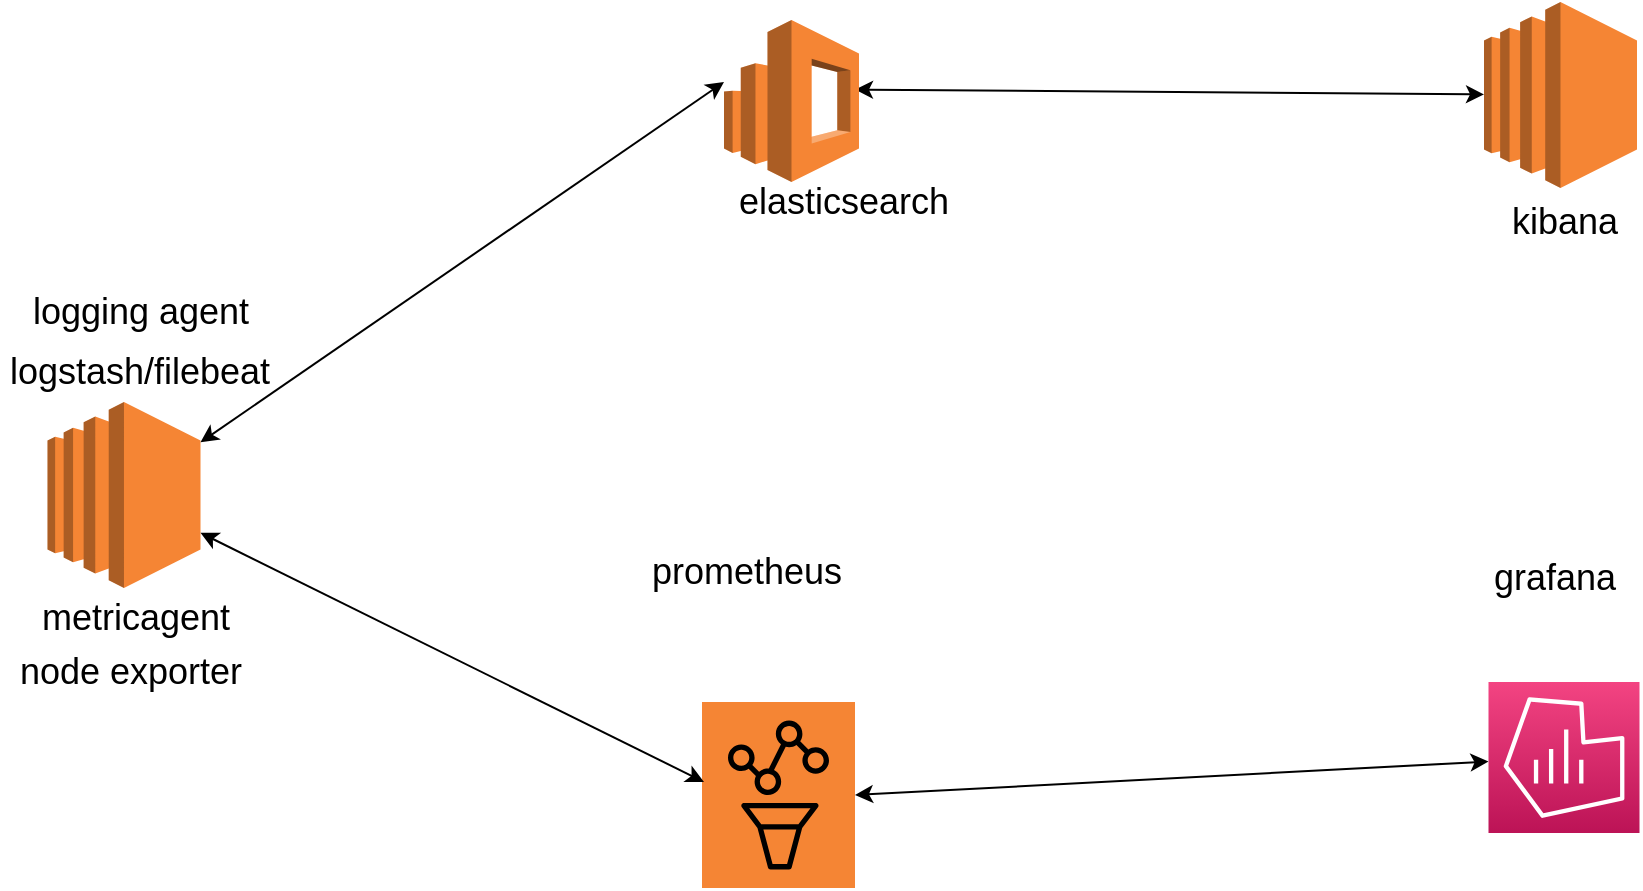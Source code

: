 <mxfile version="17.4.5" type="github">
  <diagram id="UJBHvbzV34GToCAuPVRA" name="Page-1">
    <mxGraphModel dx="1888" dy="539" grid="1" gridSize="10" guides="1" tooltips="1" connect="1" arrows="1" fold="1" page="1" pageScale="1" pageWidth="850" pageHeight="1100" math="0" shadow="0">
      <root>
        <mxCell id="0" />
        <mxCell id="1" parent="0" />
        <mxCell id="cyfsstFx2FVX_3sjyhCr-1" value="" style="outlineConnect=0;dashed=0;verticalLabelPosition=bottom;verticalAlign=top;align=center;html=1;shape=mxgraph.aws3.ec2;fillColor=#F58534;gradientColor=none;" vertex="1" parent="1">
          <mxGeometry x="21.75" y="240" width="76.5" height="93" as="geometry" />
        </mxCell>
        <mxCell id="cyfsstFx2FVX_3sjyhCr-3" value="" style="sketch=0;points=[[0,0,0],[0.25,0,0],[0.5,0,0],[0.75,0,0],[1,0,0],[0,1,0],[0.25,1,0],[0.5,1,0],[0.75,1,0],[1,1,0],[0,0.25,0],[0,0.5,0],[0,0.75,0],[1,0.25,0],[1,0.5,0],[1,0.75,0]];points=[[0,0,0],[0.25,0,0],[0.5,0,0],[0.75,0,0],[1,0,0],[0,1,0],[0.25,1,0],[0.5,1,0],[0.75,1,0],[1,1,0],[0,0.25,0],[0,0.5,0],[0,0.75,0],[1,0.25,0],[1,0.5,0],[1,0.75,0]];outlineConnect=0;fontColor=default;gradientColor=none;gradientDirection=north;fillColor=#F58534;strokeColor=default;dashed=0;verticalLabelPosition=bottom;verticalAlign=top;align=center;html=1;fontSize=12;fontStyle=0;aspect=fixed;shape=mxgraph.aws4.resourceIcon;resIcon=mxgraph.aws4.managed_service_for_prometheus;fontFamily=Helvetica;" vertex="1" parent="1">
          <mxGeometry x="349" y="390" width="76.5" height="93" as="geometry" />
        </mxCell>
        <mxCell id="cyfsstFx2FVX_3sjyhCr-4" value="" style="outlineConnect=0;dashed=0;verticalLabelPosition=bottom;verticalAlign=top;align=center;html=1;shape=mxgraph.aws3.ec2;fillColor=#F58534;gradientColor=none;" vertex="1" parent="1">
          <mxGeometry x="740" y="40" width="76.5" height="93" as="geometry" />
        </mxCell>
        <mxCell id="cyfsstFx2FVX_3sjyhCr-12" value="logstash/filebeat" style="text;html=1;strokeColor=none;fillColor=none;align=center;verticalAlign=middle;whiteSpace=wrap;rounded=0;fontSize=18;" vertex="1" parent="1">
          <mxGeometry x="38.25" y="210" width="60" height="30" as="geometry" />
        </mxCell>
        <mxCell id="cyfsstFx2FVX_3sjyhCr-13" value="elasticsearch" style="text;html=1;strokeColor=none;fillColor=none;align=center;verticalAlign=middle;whiteSpace=wrap;rounded=0;fontSize=18;" vertex="1" parent="1">
          <mxGeometry x="390" y="130" width="60" height="20" as="geometry" />
        </mxCell>
        <mxCell id="cyfsstFx2FVX_3sjyhCr-15" value="kibana" style="text;html=1;align=center;verticalAlign=middle;resizable=0;points=[];autosize=1;strokeColor=none;fillColor=none;fontSize=18;" vertex="1" parent="1">
          <mxGeometry x="745" y="135" width="70" height="30" as="geometry" />
        </mxCell>
        <mxCell id="cyfsstFx2FVX_3sjyhCr-16" value="" style="endArrow=classic;startArrow=classic;html=1;rounded=0;fontSize=18;" edge="1" parent="1" target="cyfsstFx2FVX_3sjyhCr-4">
          <mxGeometry width="50" height="50" relative="1" as="geometry">
            <mxPoint x="425.5" y="83.793" as="sourcePoint" />
            <mxPoint x="450" y="170" as="targetPoint" />
          </mxGeometry>
        </mxCell>
        <mxCell id="cyfsstFx2FVX_3sjyhCr-17" value="" style="endArrow=classic;startArrow=classic;html=1;rounded=0;fontSize=18;" edge="1" parent="1" target="cyfsstFx2FVX_3sjyhCr-1">
          <mxGeometry width="50" height="50" relative="1" as="geometry">
            <mxPoint x="360" y="80" as="sourcePoint" />
            <mxPoint x="120" y="120" as="targetPoint" />
          </mxGeometry>
        </mxCell>
        <mxCell id="cyfsstFx2FVX_3sjyhCr-19" value="" style="endArrow=classic;startArrow=classic;html=1;rounded=0;fontSize=18;" edge="1" parent="1" source="cyfsstFx2FVX_3sjyhCr-1">
          <mxGeometry width="50" height="50" relative="1" as="geometry">
            <mxPoint x="400" y="220" as="sourcePoint" />
            <mxPoint x="350" y="430" as="targetPoint" />
          </mxGeometry>
        </mxCell>
        <mxCell id="cyfsstFx2FVX_3sjyhCr-20" value="prometheus" style="text;html=1;align=center;verticalAlign=middle;resizable=0;points=[];autosize=1;strokeColor=none;fillColor=none;fontSize=18;" vertex="1" parent="1">
          <mxGeometry x="315.5" y="310" width="110" height="30" as="geometry" />
        </mxCell>
        <mxCell id="cyfsstFx2FVX_3sjyhCr-21" value="" style="endArrow=classic;startArrow=classic;html=1;rounded=0;fontSize=18;exitX=1;exitY=0.5;exitDx=0;exitDy=0;exitPerimeter=0;" edge="1" parent="1" source="cyfsstFx2FVX_3sjyhCr-3" target="cyfsstFx2FVX_3sjyhCr-24">
          <mxGeometry width="50" height="50" relative="1" as="geometry">
            <mxPoint x="400" y="220" as="sourcePoint" />
            <mxPoint x="738.5" y="229.406" as="targetPoint" />
          </mxGeometry>
        </mxCell>
        <mxCell id="cyfsstFx2FVX_3sjyhCr-22" value="grafana" style="text;html=1;align=center;verticalAlign=middle;resizable=0;points=[];autosize=1;strokeColor=none;fillColor=none;fontSize=18;" vertex="1" parent="1">
          <mxGeometry x="735" y="313" width="80" height="30" as="geometry" />
        </mxCell>
        <mxCell id="cyfsstFx2FVX_3sjyhCr-24" value="" style="sketch=0;points=[[0,0,0],[0.25,0,0],[0.5,0,0],[0.75,0,0],[1,0,0],[0,1,0],[0.25,1,0],[0.5,1,0],[0.75,1,0],[1,1,0],[0,0.25,0],[0,0.5,0],[0,0.75,0],[1,0.25,0],[1,0.5,0],[1,0.75,0]];points=[[0,0,0],[0.25,0,0],[0.5,0,0],[0.75,0,0],[1,0,0],[0,1,0],[0.25,1,0],[0.5,1,0],[0.75,1,0],[1,1,0],[0,0.25,0],[0,0.5,0],[0,0.75,0],[1,0.25,0],[1,0.5,0],[1,0.75,0]];outlineConnect=0;fontColor=#232F3E;gradientColor=#F34482;gradientDirection=north;fillColor=#BC1356;strokeColor=#ffffff;dashed=0;verticalLabelPosition=bottom;verticalAlign=top;align=center;html=1;fontSize=12;fontStyle=0;aspect=fixed;shape=mxgraph.aws4.resourceIcon;resIcon=mxgraph.aws4.managed_service_for_grafana;" vertex="1" parent="1">
          <mxGeometry x="742.25" y="380" width="75.5" height="75.5" as="geometry" />
        </mxCell>
        <mxCell id="cyfsstFx2FVX_3sjyhCr-25" value="" style="outlineConnect=0;dashed=0;verticalLabelPosition=bottom;verticalAlign=top;align=center;html=1;shape=mxgraph.aws3.elasticsearch_service;fillColor=#F58534;gradientColor=none;fontSize=18;" vertex="1" parent="1">
          <mxGeometry x="360" y="49" width="67.5" height="81" as="geometry" />
        </mxCell>
        <mxCell id="cyfsstFx2FVX_3sjyhCr-28" value="metricagent&amp;nbsp;" style="text;html=1;align=center;verticalAlign=middle;resizable=0;points=[];autosize=1;strokeColor=none;fillColor=none;fontSize=18;" vertex="1" parent="1">
          <mxGeometry x="13.25" y="333" width="110" height="30" as="geometry" />
        </mxCell>
        <mxCell id="cyfsstFx2FVX_3sjyhCr-29" value="logging agent" style="text;html=1;align=center;verticalAlign=middle;resizable=0;points=[];autosize=1;strokeColor=none;fillColor=none;fontSize=18;" vertex="1" parent="1">
          <mxGeometry x="8.25" y="180" width="120" height="30" as="geometry" />
        </mxCell>
        <mxCell id="cyfsstFx2FVX_3sjyhCr-33" value="node exporter" style="text;html=1;align=center;verticalAlign=middle;resizable=0;points=[];autosize=1;strokeColor=none;fillColor=none;fontSize=18;" vertex="1" parent="1">
          <mxGeometry x="-1.75" y="360" width="130" height="30" as="geometry" />
        </mxCell>
      </root>
    </mxGraphModel>
  </diagram>
</mxfile>
